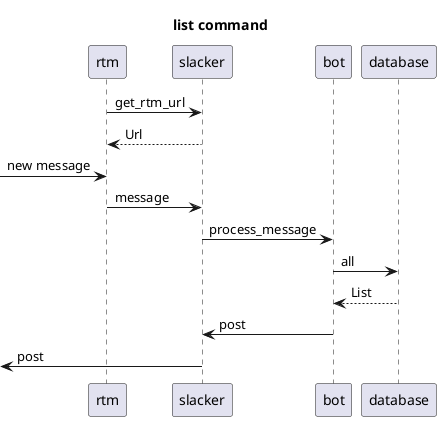 @startuml

title list command

rtm -> slacker : get_rtm_url
slacker --> rtm : Url

-> rtm : new message
rtm -> slacker : message
slacker -> bot : process_message

bot -> database : all
database --> bot : List
bot -> slacker : post
<- slacker : post

@enduml
